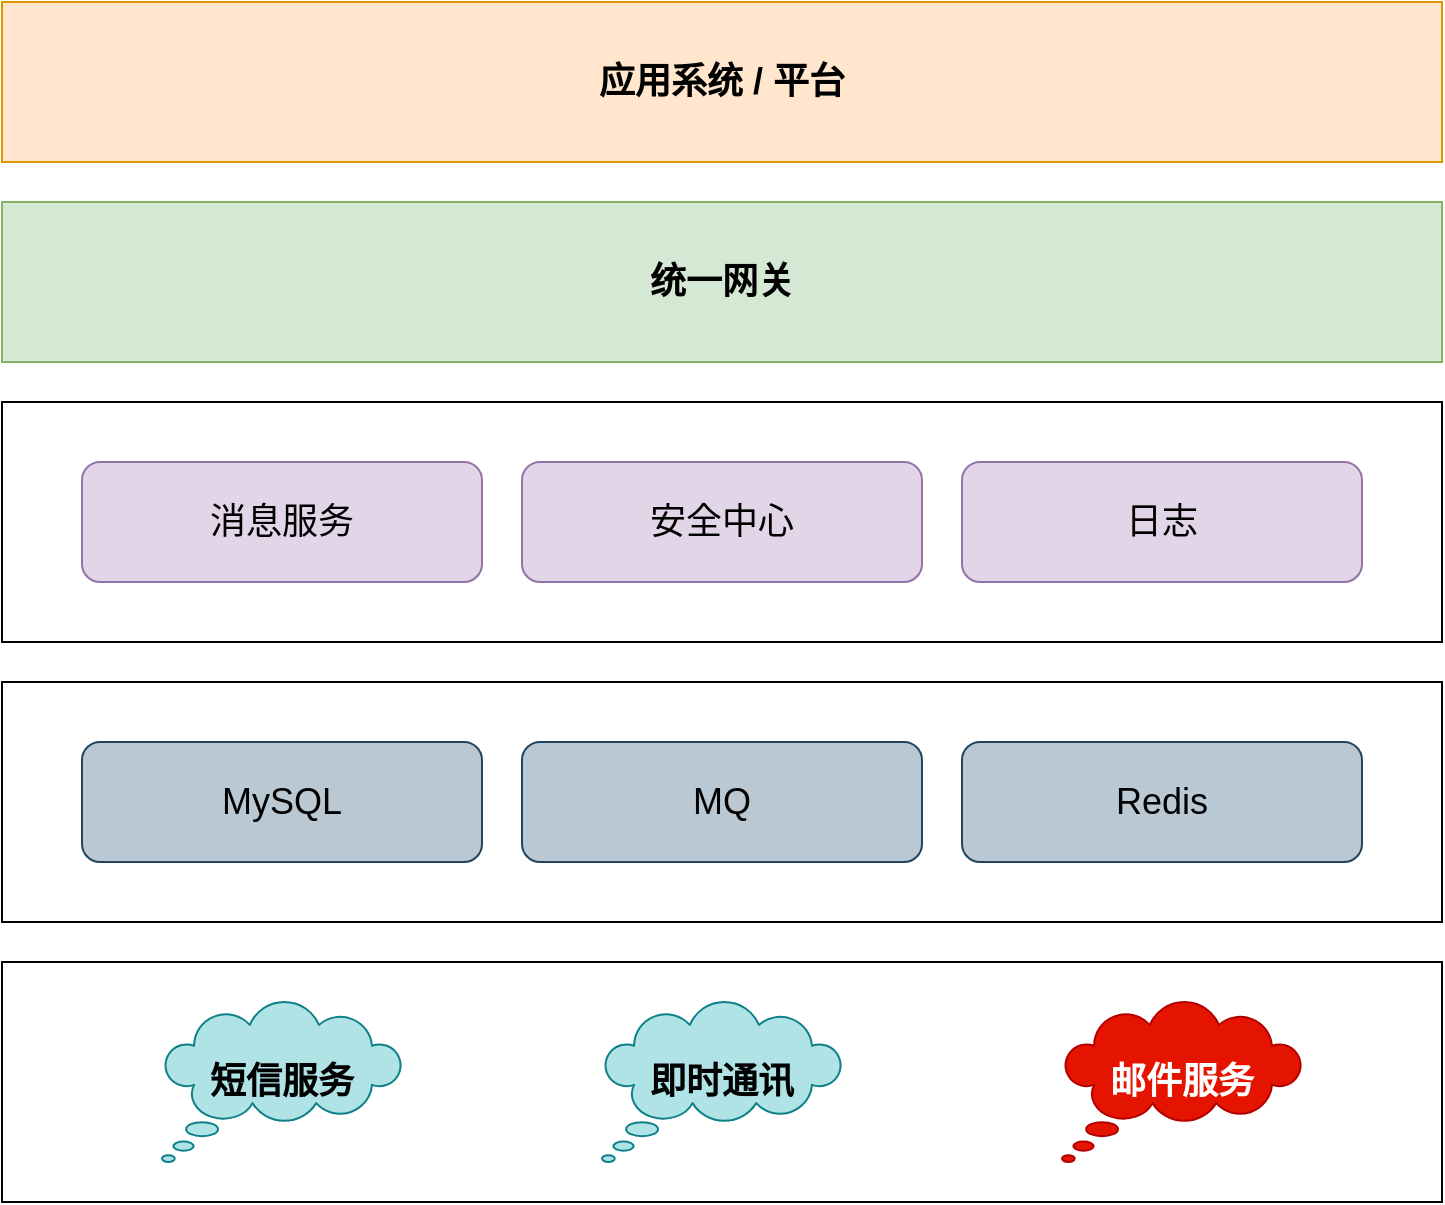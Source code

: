 <mxfile version="21.3.8" type="github">
  <diagram name="Page-1" id="gDUbqiZ9xQv3Qly372P4">
    <mxGraphModel dx="2072" dy="1170" grid="1" gridSize="10" guides="1" tooltips="1" connect="1" arrows="1" fold="1" page="1" pageScale="1" pageWidth="850" pageHeight="1100" math="0" shadow="0">
      <root>
        <mxCell id="0" />
        <mxCell id="1" parent="0" />
        <mxCell id="SRlKZ9eq8zjBS8HSS-yZ-8" value="&lt;font style=&quot;font-size: 18px;&quot;&gt;&lt;b&gt;应用系统 / 平台&lt;/b&gt;&lt;/font&gt;" style="rounded=0;whiteSpace=wrap;html=1;fillColor=#ffe6cc;strokeColor=#d79b00;" parent="1" vertex="1">
          <mxGeometry x="80" y="40" width="720" height="80" as="geometry" />
        </mxCell>
        <mxCell id="SRlKZ9eq8zjBS8HSS-yZ-10" value="&lt;font style=&quot;font-size: 18px;&quot;&gt;&lt;b&gt;统一网关&lt;/b&gt;&lt;/font&gt;" style="rounded=0;whiteSpace=wrap;html=1;fillColor=#d5e8d4;strokeColor=#82b366;" parent="1" vertex="1">
          <mxGeometry x="80" y="140" width="720" height="80" as="geometry" />
        </mxCell>
        <mxCell id="SRlKZ9eq8zjBS8HSS-yZ-43" value="" style="group;fillColor=#6d8764;fontColor=#ffffff;strokeColor=#3A5431;container=0;" parent="1" vertex="1" connectable="0">
          <mxGeometry x="80" y="240" width="720" height="120" as="geometry" />
        </mxCell>
        <mxCell id="SRlKZ9eq8zjBS8HSS-yZ-44" value="" style="group" parent="1" vertex="1" connectable="0">
          <mxGeometry x="80" y="380" width="720" height="120" as="geometry" />
        </mxCell>
        <mxCell id="SRlKZ9eq8zjBS8HSS-yZ-28" value="" style="rounded=0;whiteSpace=wrap;html=1;" parent="SRlKZ9eq8zjBS8HSS-yZ-44" vertex="1">
          <mxGeometry width="720" height="120" as="geometry" />
        </mxCell>
        <mxCell id="SRlKZ9eq8zjBS8HSS-yZ-35" value="&lt;font style=&quot;font-size: 18px;&quot;&gt;MySQL&lt;/font&gt;" style="rounded=1;whiteSpace=wrap;html=1;fillColor=#bac8d3;strokeColor=#23445d;movable=1;resizable=1;rotatable=1;deletable=1;editable=1;locked=0;connectable=1;" parent="SRlKZ9eq8zjBS8HSS-yZ-44" vertex="1">
          <mxGeometry x="40" y="30" width="200" height="60" as="geometry" />
        </mxCell>
        <mxCell id="SRlKZ9eq8zjBS8HSS-yZ-40" value="&lt;font style=&quot;font-size: 18px;&quot;&gt;Redis&lt;/font&gt;" style="rounded=1;whiteSpace=wrap;html=1;fillColor=#bac8d3;strokeColor=#23445d;movable=1;resizable=1;rotatable=1;deletable=1;editable=1;locked=0;connectable=1;" parent="SRlKZ9eq8zjBS8HSS-yZ-44" vertex="1">
          <mxGeometry x="480" y="30" width="200" height="60" as="geometry" />
        </mxCell>
        <mxCell id="SRlKZ9eq8zjBS8HSS-yZ-41" value="&lt;font style=&quot;font-size: 18px;&quot;&gt;MQ&lt;/font&gt;" style="rounded=1;whiteSpace=wrap;html=1;fillColor=#bac8d3;strokeColor=#23445d;movable=1;resizable=1;rotatable=1;deletable=1;editable=1;locked=0;connectable=1;" parent="SRlKZ9eq8zjBS8HSS-yZ-44" vertex="1">
          <mxGeometry x="260" y="30" width="200" height="60" as="geometry" />
        </mxCell>
        <mxCell id="SRlKZ9eq8zjBS8HSS-yZ-53" value="" style="group" parent="1" vertex="1" connectable="0">
          <mxGeometry x="80" y="520" width="720" height="120" as="geometry" />
        </mxCell>
        <mxCell id="SRlKZ9eq8zjBS8HSS-yZ-42" value="" style="rounded=0;whiteSpace=wrap;html=1;" parent="SRlKZ9eq8zjBS8HSS-yZ-53" vertex="1">
          <mxGeometry width="720" height="120" as="geometry" />
        </mxCell>
        <mxCell id="SRlKZ9eq8zjBS8HSS-yZ-52" value="" style="group" parent="SRlKZ9eq8zjBS8HSS-yZ-53" vertex="1" connectable="0">
          <mxGeometry x="80" y="20" width="570" height="80" as="geometry" />
        </mxCell>
        <mxCell id="SRlKZ9eq8zjBS8HSS-yZ-49" value="&lt;font style=&quot;font-size: 18px;&quot;&gt;&lt;b&gt;短信服务&lt;/b&gt;&lt;/font&gt;" style="whiteSpace=wrap;html=1;shape=mxgraph.basic.cloud_callout;fillColor=#b0e3e6;strokeColor=#0e8088;" parent="SRlKZ9eq8zjBS8HSS-yZ-52" vertex="1">
          <mxGeometry width="120" height="80" as="geometry" />
        </mxCell>
        <mxCell id="SRlKZ9eq8zjBS8HSS-yZ-50" value="&lt;font style=&quot;font-size: 18px;&quot;&gt;&lt;b&gt;即时通讯&lt;/b&gt;&lt;/font&gt;" style="whiteSpace=wrap;html=1;shape=mxgraph.basic.cloud_callout;fillColor=#b0e3e6;strokeColor=#0e8088;" parent="SRlKZ9eq8zjBS8HSS-yZ-52" vertex="1">
          <mxGeometry x="220" width="120" height="80" as="geometry" />
        </mxCell>
        <mxCell id="SRlKZ9eq8zjBS8HSS-yZ-51" value="&lt;font style=&quot;font-size: 18px;&quot;&gt;&lt;b&gt;邮件服务&lt;/b&gt;&lt;/font&gt;" style="whiteSpace=wrap;html=1;shape=mxgraph.basic.cloud_callout;fillColor=#e51400;strokeColor=#B20000;fontColor=#ffffff;" parent="SRlKZ9eq8zjBS8HSS-yZ-52" vertex="1">
          <mxGeometry x="450" width="120" height="80" as="geometry" />
        </mxCell>
        <mxCell id="9WHaHocmUxlSIztiwQfT-1" value="" style="group" vertex="1" connectable="0" parent="1">
          <mxGeometry x="80" y="240" width="720" height="120" as="geometry" />
        </mxCell>
        <mxCell id="SRlKZ9eq8zjBS8HSS-yZ-11" value="" style="rounded=0;whiteSpace=wrap;html=1;movable=1;resizable=1;rotatable=1;deletable=1;editable=1;locked=0;connectable=1;" parent="9WHaHocmUxlSIztiwQfT-1" vertex="1">
          <mxGeometry width="720" height="120" as="geometry" />
        </mxCell>
        <mxCell id="SRlKZ9eq8zjBS8HSS-yZ-12" value="&lt;span style=&quot;font-size: 18px;&quot;&gt;消息服务&lt;/span&gt;" style="rounded=1;whiteSpace=wrap;html=1;fillColor=#e1d5e7;strokeColor=#9673a6;movable=1;resizable=1;rotatable=1;deletable=1;editable=1;locked=0;connectable=1;" parent="9WHaHocmUxlSIztiwQfT-1" vertex="1">
          <mxGeometry x="40" y="30" width="200" height="60" as="geometry" />
        </mxCell>
        <mxCell id="SRlKZ9eq8zjBS8HSS-yZ-14" value="&lt;font style=&quot;font-size: 18px;&quot;&gt;安全中心&lt;/font&gt;" style="rounded=1;whiteSpace=wrap;html=1;fillColor=#e1d5e7;strokeColor=#9673a6;movable=1;resizable=1;rotatable=1;deletable=1;editable=1;locked=0;connectable=1;" parent="9WHaHocmUxlSIztiwQfT-1" vertex="1">
          <mxGeometry x="260" y="30" width="200" height="60" as="geometry" />
        </mxCell>
        <mxCell id="SRlKZ9eq8zjBS8HSS-yZ-17" value="&lt;font style=&quot;font-size: 18px;&quot;&gt;日志&lt;/font&gt;" style="rounded=1;whiteSpace=wrap;html=1;fillColor=#e1d5e7;strokeColor=#9673a6;movable=1;resizable=1;rotatable=1;deletable=1;editable=1;locked=0;connectable=1;" parent="9WHaHocmUxlSIztiwQfT-1" vertex="1">
          <mxGeometry x="480" y="30" width="200" height="60" as="geometry" />
        </mxCell>
      </root>
    </mxGraphModel>
  </diagram>
</mxfile>
